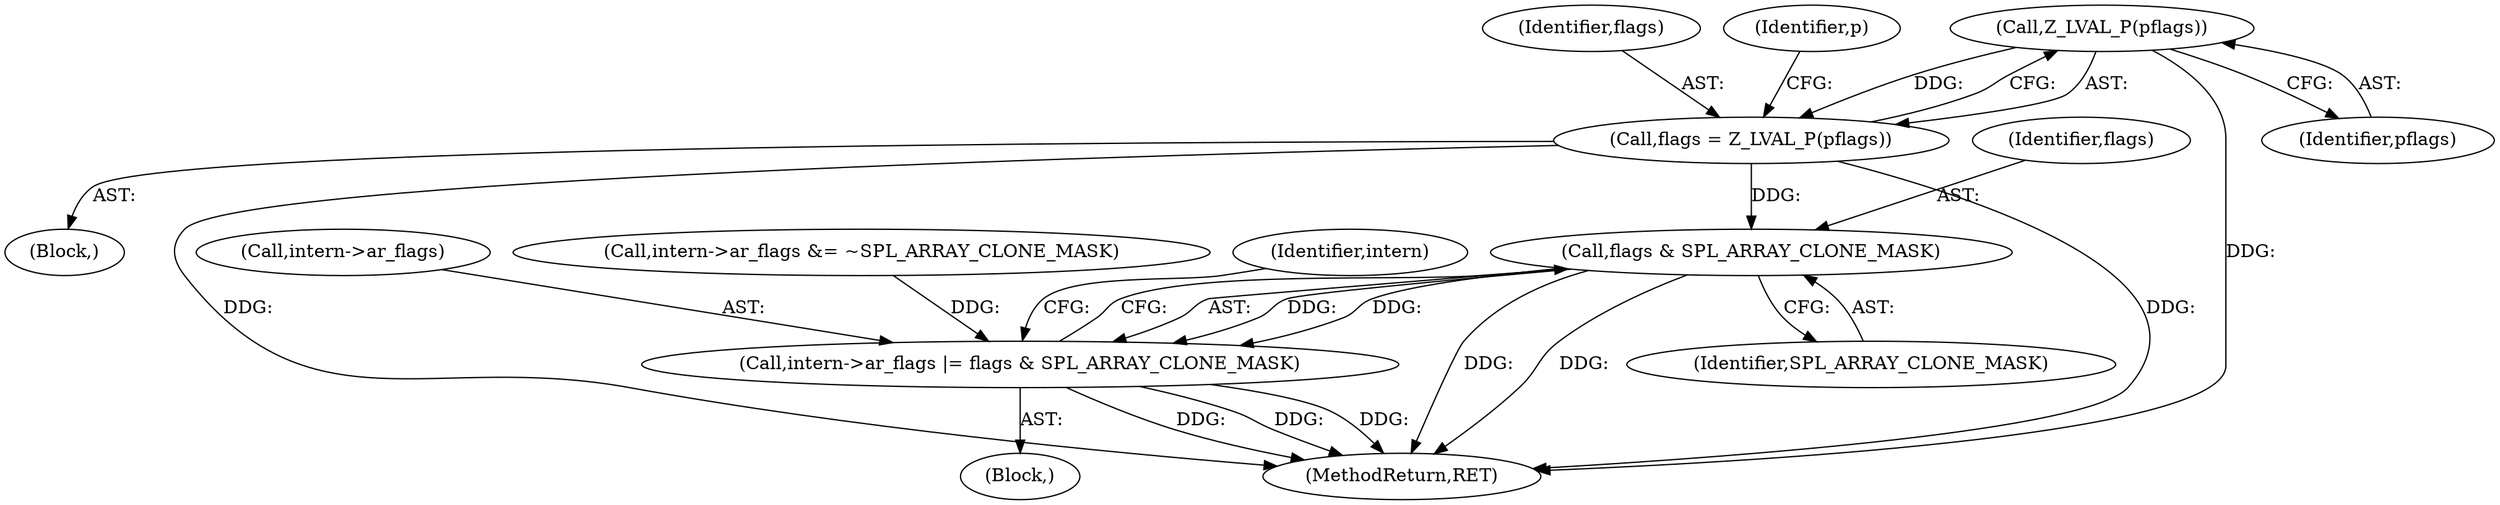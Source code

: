 digraph "0_php-src_ecb7f58a069be0dec4a6131b6351a761f808f22e?w=1@pointer" {
"1000180" [label="(Call,Z_LVAL_P(pflags))"];
"1000178" [label="(Call,flags = Z_LVAL_P(pflags))"];
"1000228" [label="(Call,flags & SPL_ARRAY_CLONE_MASK)"];
"1000224" [label="(Call,intern->ar_flags |= flags & SPL_ARRAY_CLONE_MASK)"];
"1000179" [label="(Identifier,flags)"];
"1000181" [label="(Identifier,pflags)"];
"1000178" [label="(Call,flags = Z_LVAL_P(pflags))"];
"1000230" [label="(Identifier,SPL_ARRAY_CLONE_MASK)"];
"1000219" [label="(Call,intern->ar_flags &= ~SPL_ARRAY_CLONE_MASK)"];
"1000225" [label="(Call,intern->ar_flags)"];
"1000224" [label="(Call,intern->ar_flags |= flags & SPL_ARRAY_CLONE_MASK)"];
"1000185" [label="(Identifier,p)"];
"1000229" [label="(Identifier,flags)"];
"1000341" [label="(MethodReturn,RET)"];
"1000228" [label="(Call,flags & SPL_ARRAY_CLONE_MASK)"];
"1000234" [label="(Identifier,intern)"];
"1000196" [label="(Block,)"];
"1000180" [label="(Call,Z_LVAL_P(pflags))"];
"1000111" [label="(Block,)"];
"1000180" -> "1000178"  [label="AST: "];
"1000180" -> "1000181"  [label="CFG: "];
"1000181" -> "1000180"  [label="AST: "];
"1000178" -> "1000180"  [label="CFG: "];
"1000180" -> "1000341"  [label="DDG: "];
"1000180" -> "1000178"  [label="DDG: "];
"1000178" -> "1000111"  [label="AST: "];
"1000179" -> "1000178"  [label="AST: "];
"1000185" -> "1000178"  [label="CFG: "];
"1000178" -> "1000341"  [label="DDG: "];
"1000178" -> "1000341"  [label="DDG: "];
"1000178" -> "1000228"  [label="DDG: "];
"1000228" -> "1000224"  [label="AST: "];
"1000228" -> "1000230"  [label="CFG: "];
"1000229" -> "1000228"  [label="AST: "];
"1000230" -> "1000228"  [label="AST: "];
"1000224" -> "1000228"  [label="CFG: "];
"1000228" -> "1000341"  [label="DDG: "];
"1000228" -> "1000341"  [label="DDG: "];
"1000228" -> "1000224"  [label="DDG: "];
"1000228" -> "1000224"  [label="DDG: "];
"1000224" -> "1000196"  [label="AST: "];
"1000225" -> "1000224"  [label="AST: "];
"1000234" -> "1000224"  [label="CFG: "];
"1000224" -> "1000341"  [label="DDG: "];
"1000224" -> "1000341"  [label="DDG: "];
"1000224" -> "1000341"  [label="DDG: "];
"1000219" -> "1000224"  [label="DDG: "];
}

